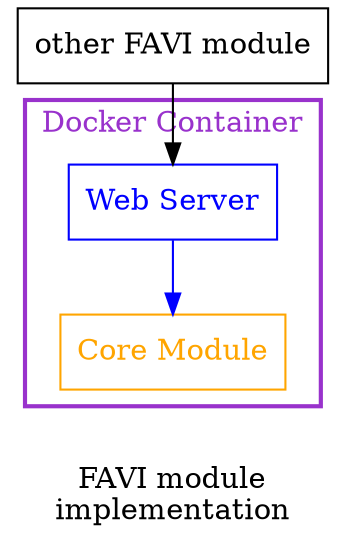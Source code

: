 digraph {
    label = "\nFAVI module\nimplementation";
    node [shape = box;];
    
    extModule -> webServer;
    
    subgraph cluster_0 {
        label = "Docker Container";
        fontcolor = darkorchid;
        color = darkorchid;
        penwidth = 2;
        node [bgcolor = white;];
        
        
        webServer -> coreModule [color = blue;];
    }
    
    extModule [label = "other FAVI module";];
    
    webServer [label = "Web Server";color = blue;fontcolor = blue;];
    
    coreModule [label = "Core Module";color = orange;fontcolor = orange;];
}